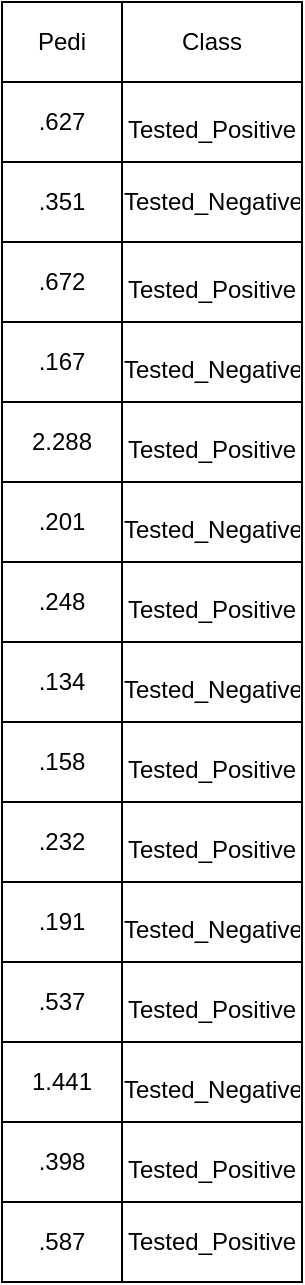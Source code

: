 <mxfile version="13.7.4" type="github">
  <diagram id="6F67V6D0bh5tr_LGvf85" name="Page-1">
    <mxGraphModel dx="1022" dy="1653" grid="1" gridSize="10" guides="1" tooltips="1" connect="1" arrows="1" fold="1" page="1" pageScale="1" pageWidth="827" pageHeight="1169" math="0" shadow="0">
      <root>
        <mxCell id="0" />
        <mxCell id="1" parent="0" />
        <mxCell id="fFGtBPCFO5k9vrR7dXlU-106" value="" style="shape=table;html=1;whiteSpace=wrap;startSize=0;container=1;collapsible=0;childLayout=tableLayout;" vertex="1" parent="1">
          <mxGeometry x="80" y="-70" width="150" height="640" as="geometry" />
        </mxCell>
        <mxCell id="fFGtBPCFO5k9vrR7dXlU-107" value="" style="shape=partialRectangle;html=1;whiteSpace=wrap;collapsible=0;dropTarget=0;pointerEvents=0;fillColor=none;top=0;left=0;bottom=0;right=0;points=[[0,0.5],[1,0.5]];portConstraint=eastwest;" vertex="1" parent="fFGtBPCFO5k9vrR7dXlU-106">
          <mxGeometry width="150" height="40" as="geometry" />
        </mxCell>
        <mxCell id="fFGtBPCFO5k9vrR7dXlU-108" value="Pedi" style="shape=partialRectangle;html=1;whiteSpace=wrap;connectable=0;overflow=hidden;fillColor=none;top=0;left=0;bottom=0;right=0;" vertex="1" parent="fFGtBPCFO5k9vrR7dXlU-107">
          <mxGeometry width="60" height="40" as="geometry" />
        </mxCell>
        <mxCell id="fFGtBPCFO5k9vrR7dXlU-109" value="Class" style="shape=partialRectangle;html=1;whiteSpace=wrap;connectable=0;overflow=hidden;fillColor=none;top=0;left=0;bottom=0;right=0;" vertex="1" parent="fFGtBPCFO5k9vrR7dXlU-107">
          <mxGeometry x="60" width="90" height="40" as="geometry" />
        </mxCell>
        <mxCell id="fFGtBPCFO5k9vrR7dXlU-110" value="" style="shape=partialRectangle;html=1;whiteSpace=wrap;collapsible=0;dropTarget=0;pointerEvents=0;fillColor=none;top=0;left=0;bottom=0;right=0;points=[[0,0.5],[1,0.5]];portConstraint=eastwest;" vertex="1" parent="fFGtBPCFO5k9vrR7dXlU-106">
          <mxGeometry y="40" width="150" height="40" as="geometry" />
        </mxCell>
        <mxCell id="fFGtBPCFO5k9vrR7dXlU-111" value=".627" style="shape=partialRectangle;html=1;whiteSpace=wrap;connectable=0;overflow=hidden;fillColor=none;top=0;left=0;bottom=0;right=0;" vertex="1" parent="fFGtBPCFO5k9vrR7dXlU-110">
          <mxGeometry width="60" height="40" as="geometry" />
        </mxCell>
        <mxCell id="fFGtBPCFO5k9vrR7dXlU-112" value="&#xa;Tested_Positive&#xa;&#xa;" style="shape=partialRectangle;html=1;whiteSpace=wrap;connectable=0;overflow=hidden;fillColor=none;top=0;left=0;bottom=0;right=0;" vertex="1" parent="fFGtBPCFO5k9vrR7dXlU-110">
          <mxGeometry x="60" width="90" height="40" as="geometry" />
        </mxCell>
        <mxCell id="fFGtBPCFO5k9vrR7dXlU-113" value="" style="shape=partialRectangle;html=1;whiteSpace=wrap;collapsible=0;dropTarget=0;pointerEvents=0;fillColor=none;top=0;left=0;bottom=0;right=0;points=[[0,0.5],[1,0.5]];portConstraint=eastwest;" vertex="1" parent="fFGtBPCFO5k9vrR7dXlU-106">
          <mxGeometry y="80" width="150" height="40" as="geometry" />
        </mxCell>
        <mxCell id="fFGtBPCFO5k9vrR7dXlU-114" value=".351" style="shape=partialRectangle;html=1;whiteSpace=wrap;connectable=0;overflow=hidden;fillColor=none;top=0;left=0;bottom=0;right=0;" vertex="1" parent="fFGtBPCFO5k9vrR7dXlU-113">
          <mxGeometry width="60" height="40" as="geometry" />
        </mxCell>
        <mxCell id="fFGtBPCFO5k9vrR7dXlU-115" value="Tested_Negative" style="shape=partialRectangle;html=1;whiteSpace=wrap;connectable=0;overflow=hidden;fillColor=none;top=0;left=0;bottom=0;right=0;" vertex="1" parent="fFGtBPCFO5k9vrR7dXlU-113">
          <mxGeometry x="60" width="90" height="40" as="geometry" />
        </mxCell>
        <mxCell id="fFGtBPCFO5k9vrR7dXlU-116" value="" style="shape=partialRectangle;html=1;whiteSpace=wrap;collapsible=0;dropTarget=0;pointerEvents=0;fillColor=none;top=0;left=0;bottom=0;right=0;points=[[0,0.5],[1,0.5]];portConstraint=eastwest;" vertex="1" parent="fFGtBPCFO5k9vrR7dXlU-106">
          <mxGeometry y="120" width="150" height="40" as="geometry" />
        </mxCell>
        <mxCell id="fFGtBPCFO5k9vrR7dXlU-117" value=".672" style="shape=partialRectangle;html=1;whiteSpace=wrap;connectable=0;overflow=hidden;fillColor=none;top=0;left=0;bottom=0;right=0;" vertex="1" parent="fFGtBPCFO5k9vrR7dXlU-116">
          <mxGeometry width="60" height="40" as="geometry" />
        </mxCell>
        <mxCell id="fFGtBPCFO5k9vrR7dXlU-118" value="&#xa;Tested_Positive&#xa;&#xa;" style="shape=partialRectangle;html=1;whiteSpace=wrap;connectable=0;overflow=hidden;fillColor=none;top=0;left=0;bottom=0;right=0;" vertex="1" parent="fFGtBPCFO5k9vrR7dXlU-116">
          <mxGeometry x="60" width="90" height="40" as="geometry" />
        </mxCell>
        <mxCell id="fFGtBPCFO5k9vrR7dXlU-119" value="" style="shape=partialRectangle;html=1;whiteSpace=wrap;collapsible=0;dropTarget=0;pointerEvents=0;fillColor=none;top=0;left=0;bottom=0;right=0;points=[[0,0.5],[1,0.5]];portConstraint=eastwest;" vertex="1" parent="fFGtBPCFO5k9vrR7dXlU-106">
          <mxGeometry y="160" width="150" height="40" as="geometry" />
        </mxCell>
        <mxCell id="fFGtBPCFO5k9vrR7dXlU-120" value=".167" style="shape=partialRectangle;html=1;whiteSpace=wrap;connectable=0;overflow=hidden;fillColor=none;top=0;left=0;bottom=0;right=0;" vertex="1" parent="fFGtBPCFO5k9vrR7dXlU-119">
          <mxGeometry width="60" height="40" as="geometry" />
        </mxCell>
        <mxCell id="fFGtBPCFO5k9vrR7dXlU-121" value="&#xa;Tested_Negative&#xa;&#xa;" style="shape=partialRectangle;html=1;whiteSpace=wrap;connectable=0;overflow=hidden;fillColor=none;top=0;left=0;bottom=0;right=0;" vertex="1" parent="fFGtBPCFO5k9vrR7dXlU-119">
          <mxGeometry x="60" width="90" height="40" as="geometry" />
        </mxCell>
        <mxCell id="fFGtBPCFO5k9vrR7dXlU-122" value="" style="shape=partialRectangle;html=1;whiteSpace=wrap;collapsible=0;dropTarget=0;pointerEvents=0;fillColor=none;top=0;left=0;bottom=0;right=0;points=[[0,0.5],[1,0.5]];portConstraint=eastwest;" vertex="1" parent="fFGtBPCFO5k9vrR7dXlU-106">
          <mxGeometry y="200" width="150" height="40" as="geometry" />
        </mxCell>
        <mxCell id="fFGtBPCFO5k9vrR7dXlU-123" value="2.288" style="shape=partialRectangle;html=1;whiteSpace=wrap;connectable=0;overflow=hidden;fillColor=none;top=0;left=0;bottom=0;right=0;" vertex="1" parent="fFGtBPCFO5k9vrR7dXlU-122">
          <mxGeometry width="60" height="40" as="geometry" />
        </mxCell>
        <mxCell id="fFGtBPCFO5k9vrR7dXlU-124" value="&#xa;Tested_Positive&#xa;&#xa;" style="shape=partialRectangle;html=1;whiteSpace=wrap;connectable=0;overflow=hidden;fillColor=none;top=0;left=0;bottom=0;right=0;" vertex="1" parent="fFGtBPCFO5k9vrR7dXlU-122">
          <mxGeometry x="60" width="90" height="40" as="geometry" />
        </mxCell>
        <mxCell id="fFGtBPCFO5k9vrR7dXlU-125" value="" style="shape=partialRectangle;html=1;whiteSpace=wrap;collapsible=0;dropTarget=0;pointerEvents=0;fillColor=none;top=0;left=0;bottom=0;right=0;points=[[0,0.5],[1,0.5]];portConstraint=eastwest;" vertex="1" parent="fFGtBPCFO5k9vrR7dXlU-106">
          <mxGeometry y="240" width="150" height="40" as="geometry" />
        </mxCell>
        <mxCell id="fFGtBPCFO5k9vrR7dXlU-126" value=".201" style="shape=partialRectangle;html=1;whiteSpace=wrap;connectable=0;overflow=hidden;fillColor=none;top=0;left=0;bottom=0;right=0;" vertex="1" parent="fFGtBPCFO5k9vrR7dXlU-125">
          <mxGeometry width="60" height="40" as="geometry" />
        </mxCell>
        <mxCell id="fFGtBPCFO5k9vrR7dXlU-127" value="&#xa;Tested_Negative&#xa;&#xa;" style="shape=partialRectangle;html=1;whiteSpace=wrap;connectable=0;overflow=hidden;fillColor=none;top=0;left=0;bottom=0;right=0;" vertex="1" parent="fFGtBPCFO5k9vrR7dXlU-125">
          <mxGeometry x="60" width="90" height="40" as="geometry" />
        </mxCell>
        <mxCell id="fFGtBPCFO5k9vrR7dXlU-128" value="" style="shape=partialRectangle;html=1;whiteSpace=wrap;collapsible=0;dropTarget=0;pointerEvents=0;fillColor=none;top=0;left=0;bottom=0;right=0;points=[[0,0.5],[1,0.5]];portConstraint=eastwest;" vertex="1" parent="fFGtBPCFO5k9vrR7dXlU-106">
          <mxGeometry y="280" width="150" height="40" as="geometry" />
        </mxCell>
        <mxCell id="fFGtBPCFO5k9vrR7dXlU-129" value=".248" style="shape=partialRectangle;html=1;whiteSpace=wrap;connectable=0;overflow=hidden;fillColor=none;top=0;left=0;bottom=0;right=0;" vertex="1" parent="fFGtBPCFO5k9vrR7dXlU-128">
          <mxGeometry width="60" height="40" as="geometry" />
        </mxCell>
        <mxCell id="fFGtBPCFO5k9vrR7dXlU-130" value="&#xa;Tested_Positive&#xa;&#xa;" style="shape=partialRectangle;html=1;whiteSpace=wrap;connectable=0;overflow=hidden;fillColor=none;top=0;left=0;bottom=0;right=0;" vertex="1" parent="fFGtBPCFO5k9vrR7dXlU-128">
          <mxGeometry x="60" width="90" height="40" as="geometry" />
        </mxCell>
        <mxCell id="fFGtBPCFO5k9vrR7dXlU-131" value="" style="shape=partialRectangle;html=1;whiteSpace=wrap;collapsible=0;dropTarget=0;pointerEvents=0;fillColor=none;top=0;left=0;bottom=0;right=0;points=[[0,0.5],[1,0.5]];portConstraint=eastwest;" vertex="1" parent="fFGtBPCFO5k9vrR7dXlU-106">
          <mxGeometry y="320" width="150" height="40" as="geometry" />
        </mxCell>
        <mxCell id="fFGtBPCFO5k9vrR7dXlU-132" value=".134" style="shape=partialRectangle;html=1;whiteSpace=wrap;connectable=0;overflow=hidden;fillColor=none;top=0;left=0;bottom=0;right=0;" vertex="1" parent="fFGtBPCFO5k9vrR7dXlU-131">
          <mxGeometry width="60" height="40" as="geometry" />
        </mxCell>
        <mxCell id="fFGtBPCFO5k9vrR7dXlU-133" value="&#xa;Tested_Negative&#xa;&#xa;" style="shape=partialRectangle;html=1;whiteSpace=wrap;connectable=0;overflow=hidden;fillColor=none;top=0;left=0;bottom=0;right=0;" vertex="1" parent="fFGtBPCFO5k9vrR7dXlU-131">
          <mxGeometry x="60" width="90" height="40" as="geometry" />
        </mxCell>
        <mxCell id="fFGtBPCFO5k9vrR7dXlU-134" value="" style="shape=partialRectangle;html=1;whiteSpace=wrap;collapsible=0;dropTarget=0;pointerEvents=0;fillColor=none;top=0;left=0;bottom=0;right=0;points=[[0,0.5],[1,0.5]];portConstraint=eastwest;" vertex="1" parent="fFGtBPCFO5k9vrR7dXlU-106">
          <mxGeometry y="360" width="150" height="40" as="geometry" />
        </mxCell>
        <mxCell id="fFGtBPCFO5k9vrR7dXlU-135" value=".158" style="shape=partialRectangle;html=1;whiteSpace=wrap;connectable=0;overflow=hidden;fillColor=none;top=0;left=0;bottom=0;right=0;" vertex="1" parent="fFGtBPCFO5k9vrR7dXlU-134">
          <mxGeometry width="60" height="40" as="geometry" />
        </mxCell>
        <mxCell id="fFGtBPCFO5k9vrR7dXlU-136" value="&#xa;Tested_Positive&#xa;&#xa;" style="shape=partialRectangle;html=1;whiteSpace=wrap;connectable=0;overflow=hidden;fillColor=none;top=0;left=0;bottom=0;right=0;" vertex="1" parent="fFGtBPCFO5k9vrR7dXlU-134">
          <mxGeometry x="60" width="90" height="40" as="geometry" />
        </mxCell>
        <mxCell id="fFGtBPCFO5k9vrR7dXlU-137" value="" style="shape=partialRectangle;html=1;whiteSpace=wrap;collapsible=0;dropTarget=0;pointerEvents=0;fillColor=none;top=0;left=0;bottom=0;right=0;points=[[0,0.5],[1,0.5]];portConstraint=eastwest;" vertex="1" parent="fFGtBPCFO5k9vrR7dXlU-106">
          <mxGeometry y="400" width="150" height="40" as="geometry" />
        </mxCell>
        <mxCell id="fFGtBPCFO5k9vrR7dXlU-138" value=".232" style="shape=partialRectangle;html=1;whiteSpace=wrap;connectable=0;overflow=hidden;fillColor=none;top=0;left=0;bottom=0;right=0;" vertex="1" parent="fFGtBPCFO5k9vrR7dXlU-137">
          <mxGeometry width="60" height="40" as="geometry" />
        </mxCell>
        <mxCell id="fFGtBPCFO5k9vrR7dXlU-139" value="&#xa;Tested_Positive&#xa;&#xa;" style="shape=partialRectangle;html=1;whiteSpace=wrap;connectable=0;overflow=hidden;fillColor=none;top=0;left=0;bottom=0;right=0;" vertex="1" parent="fFGtBPCFO5k9vrR7dXlU-137">
          <mxGeometry x="60" width="90" height="40" as="geometry" />
        </mxCell>
        <mxCell id="fFGtBPCFO5k9vrR7dXlU-140" value="" style="shape=partialRectangle;html=1;whiteSpace=wrap;collapsible=0;dropTarget=0;pointerEvents=0;fillColor=none;top=0;left=0;bottom=0;right=0;points=[[0,0.5],[1,0.5]];portConstraint=eastwest;" vertex="1" parent="fFGtBPCFO5k9vrR7dXlU-106">
          <mxGeometry y="440" width="150" height="40" as="geometry" />
        </mxCell>
        <mxCell id="fFGtBPCFO5k9vrR7dXlU-141" value=".191" style="shape=partialRectangle;html=1;whiteSpace=wrap;connectable=0;overflow=hidden;fillColor=none;top=0;left=0;bottom=0;right=0;" vertex="1" parent="fFGtBPCFO5k9vrR7dXlU-140">
          <mxGeometry width="60" height="40" as="geometry" />
        </mxCell>
        <mxCell id="fFGtBPCFO5k9vrR7dXlU-142" value="&#xa;Tested_Negative&#xa;&#xa;" style="shape=partialRectangle;html=1;whiteSpace=wrap;connectable=0;overflow=hidden;fillColor=none;top=0;left=0;bottom=0;right=0;" vertex="1" parent="fFGtBPCFO5k9vrR7dXlU-140">
          <mxGeometry x="60" width="90" height="40" as="geometry" />
        </mxCell>
        <mxCell id="fFGtBPCFO5k9vrR7dXlU-143" value="" style="shape=partialRectangle;html=1;whiteSpace=wrap;collapsible=0;dropTarget=0;pointerEvents=0;fillColor=none;top=0;left=0;bottom=0;right=0;points=[[0,0.5],[1,0.5]];portConstraint=eastwest;" vertex="1" parent="fFGtBPCFO5k9vrR7dXlU-106">
          <mxGeometry y="480" width="150" height="40" as="geometry" />
        </mxCell>
        <mxCell id="fFGtBPCFO5k9vrR7dXlU-144" value=".537" style="shape=partialRectangle;html=1;whiteSpace=wrap;connectable=0;overflow=hidden;fillColor=none;top=0;left=0;bottom=0;right=0;" vertex="1" parent="fFGtBPCFO5k9vrR7dXlU-143">
          <mxGeometry width="60" height="40" as="geometry" />
        </mxCell>
        <mxCell id="fFGtBPCFO5k9vrR7dXlU-145" value="&#xa;Tested_Positive&#xa;&#xa;" style="shape=partialRectangle;html=1;whiteSpace=wrap;connectable=0;overflow=hidden;fillColor=none;top=0;left=0;bottom=0;right=0;" vertex="1" parent="fFGtBPCFO5k9vrR7dXlU-143">
          <mxGeometry x="60" width="90" height="40" as="geometry" />
        </mxCell>
        <mxCell id="fFGtBPCFO5k9vrR7dXlU-146" value="" style="shape=partialRectangle;html=1;whiteSpace=wrap;collapsible=0;dropTarget=0;pointerEvents=0;fillColor=none;top=0;left=0;bottom=0;right=0;points=[[0,0.5],[1,0.5]];portConstraint=eastwest;" vertex="1" parent="fFGtBPCFO5k9vrR7dXlU-106">
          <mxGeometry y="520" width="150" height="40" as="geometry" />
        </mxCell>
        <mxCell id="fFGtBPCFO5k9vrR7dXlU-147" value="1.441" style="shape=partialRectangle;html=1;whiteSpace=wrap;connectable=0;overflow=hidden;fillColor=none;top=0;left=0;bottom=0;right=0;" vertex="1" parent="fFGtBPCFO5k9vrR7dXlU-146">
          <mxGeometry width="60" height="40" as="geometry" />
        </mxCell>
        <mxCell id="fFGtBPCFO5k9vrR7dXlU-148" value="&#xa;Tested_Negative&#xa;&#xa;" style="shape=partialRectangle;html=1;whiteSpace=wrap;connectable=0;overflow=hidden;fillColor=none;top=0;left=0;bottom=0;right=0;" vertex="1" parent="fFGtBPCFO5k9vrR7dXlU-146">
          <mxGeometry x="60" width="90" height="40" as="geometry" />
        </mxCell>
        <mxCell id="fFGtBPCFO5k9vrR7dXlU-149" value="" style="shape=partialRectangle;html=1;whiteSpace=wrap;collapsible=0;dropTarget=0;pointerEvents=0;fillColor=none;top=0;left=0;bottom=0;right=0;points=[[0,0.5],[1,0.5]];portConstraint=eastwest;" vertex="1" parent="fFGtBPCFO5k9vrR7dXlU-106">
          <mxGeometry y="560" width="150" height="40" as="geometry" />
        </mxCell>
        <mxCell id="fFGtBPCFO5k9vrR7dXlU-150" value=".398" style="shape=partialRectangle;html=1;whiteSpace=wrap;connectable=0;overflow=hidden;fillColor=none;top=0;left=0;bottom=0;right=0;" vertex="1" parent="fFGtBPCFO5k9vrR7dXlU-149">
          <mxGeometry width="60" height="40" as="geometry" />
        </mxCell>
        <mxCell id="fFGtBPCFO5k9vrR7dXlU-151" value="&#xa;Tested_Positive&#xa;&#xa;" style="shape=partialRectangle;html=1;whiteSpace=wrap;connectable=0;overflow=hidden;fillColor=none;top=0;left=0;bottom=0;right=0;" vertex="1" parent="fFGtBPCFO5k9vrR7dXlU-149">
          <mxGeometry x="60" width="90" height="40" as="geometry" />
        </mxCell>
        <mxCell id="fFGtBPCFO5k9vrR7dXlU-152" value="" style="shape=partialRectangle;html=1;whiteSpace=wrap;collapsible=0;dropTarget=0;pointerEvents=0;fillColor=none;top=0;left=0;bottom=0;right=0;points=[[0,0.5],[1,0.5]];portConstraint=eastwest;" vertex="1" parent="fFGtBPCFO5k9vrR7dXlU-106">
          <mxGeometry y="600" width="150" height="40" as="geometry" />
        </mxCell>
        <mxCell id="fFGtBPCFO5k9vrR7dXlU-153" value=".587" style="shape=partialRectangle;html=1;whiteSpace=wrap;connectable=0;overflow=hidden;fillColor=none;top=0;left=0;bottom=0;right=0;" vertex="1" parent="fFGtBPCFO5k9vrR7dXlU-152">
          <mxGeometry width="60" height="40" as="geometry" />
        </mxCell>
        <mxCell id="fFGtBPCFO5k9vrR7dXlU-154" value="Tested_Positive" style="shape=partialRectangle;html=1;whiteSpace=wrap;connectable=0;overflow=hidden;fillColor=none;top=0;left=0;bottom=0;right=0;" vertex="1" parent="fFGtBPCFO5k9vrR7dXlU-152">
          <mxGeometry x="60" width="90" height="40" as="geometry" />
        </mxCell>
      </root>
    </mxGraphModel>
  </diagram>
</mxfile>
